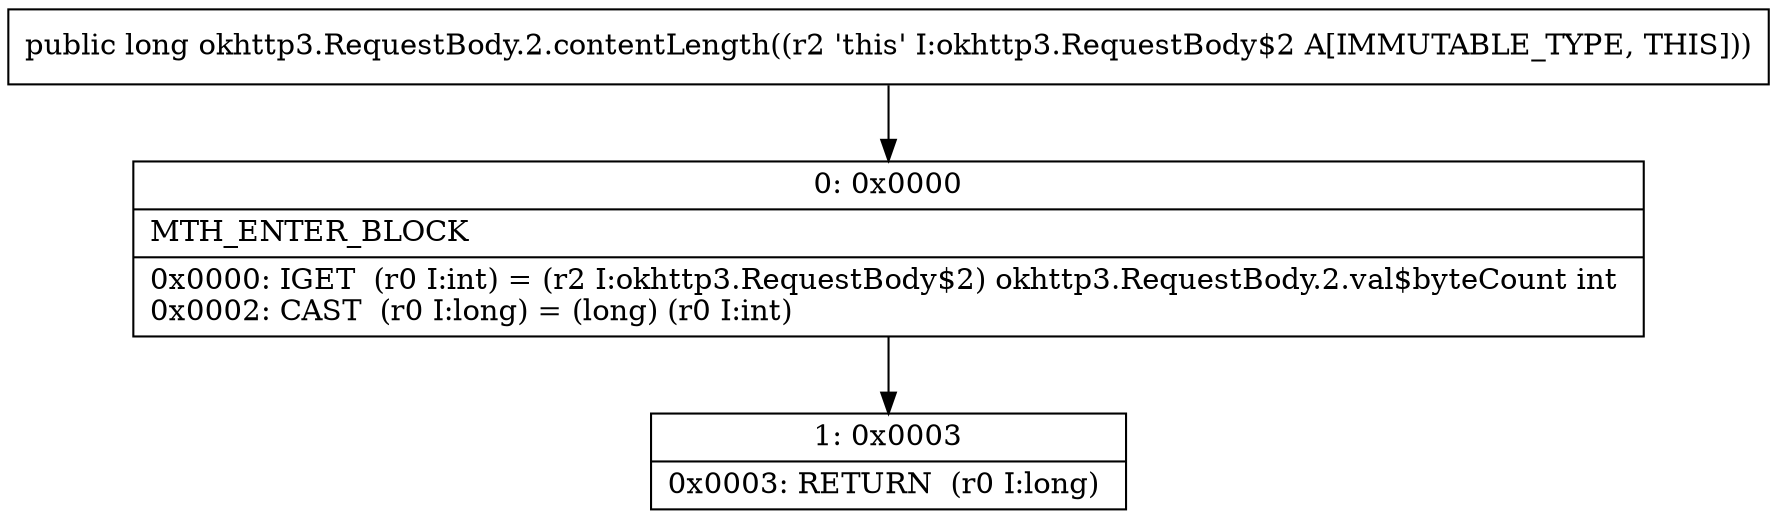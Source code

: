 digraph "CFG forokhttp3.RequestBody.2.contentLength()J" {
Node_0 [shape=record,label="{0\:\ 0x0000|MTH_ENTER_BLOCK\l|0x0000: IGET  (r0 I:int) = (r2 I:okhttp3.RequestBody$2) okhttp3.RequestBody.2.val$byteCount int \l0x0002: CAST  (r0 I:long) = (long) (r0 I:int) \l}"];
Node_1 [shape=record,label="{1\:\ 0x0003|0x0003: RETURN  (r0 I:long) \l}"];
MethodNode[shape=record,label="{public long okhttp3.RequestBody.2.contentLength((r2 'this' I:okhttp3.RequestBody$2 A[IMMUTABLE_TYPE, THIS])) }"];
MethodNode -> Node_0;
Node_0 -> Node_1;
}

